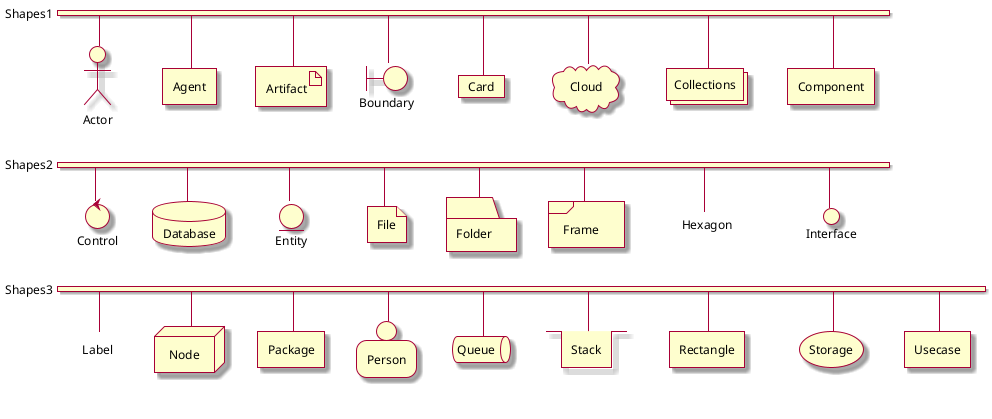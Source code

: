 @startuml Network objects - Network Diagram

skin rose

nwdiag {
  network Shapes1 {
    Actor       [shape = actor]       
    Agent       [shape = agent]       
    Artifact    [shape = artifact]    
    Boundary    [shape = boundary]    
    Card        [shape = card]        
    Cloud       [shape = cloud]       
    Collections [shape = collections] 
    Component   [shape = component]   
  }
    network Shapes2 {
    Control     [shape = control]     
    Database    [shape = database]    
    Entity      [shape = entity]      
    File        [shape = file]        
    Folder      [shape = folder]      
    Frame       [shape = frame]       
    Hexagon     [shape = hexagon]     
    Interface   [shape = interface]   
  }
  network Shapes3 {
    Label       [shape = label]       
    Node        [shape = node]        
    Package     [shape = package]     
    Person      [shape = person]      
    Queue       [shape = queue]       
    Stack       [shape = stack]       
    Rectangle   [shape = rectangle]   
    Storage     [shape = storage]     
    Usecase     [shape = usecase]     
  }
}
@enduml